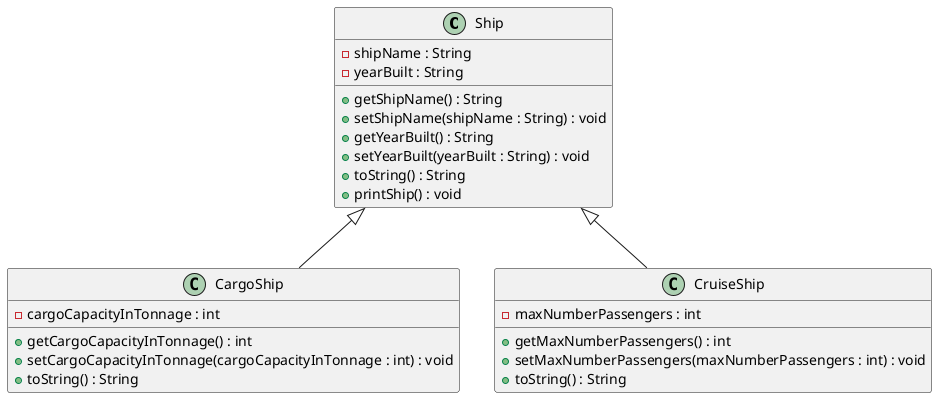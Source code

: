 @startuml

class Ship {
    - shipName : String
    - yearBuilt : String
    + getShipName() : String
    + setShipName(shipName : String) : void
    + getYearBuilt() : String
    + setYearBuilt(yearBuilt : String) : void
    + toString() : String
    + printShip() : void
}

class CargoShip {
    - cargoCapacityInTonnage : int
    + getCargoCapacityInTonnage() : int
    + setCargoCapacityInTonnage(cargoCapacityInTonnage : int) : void
    + toString() : String
}

class CruiseShip {
    - maxNumberPassengers : int
    + getMaxNumberPassengers() : int
    + setMaxNumberPassengers(maxNumberPassengers : int) : void
    + toString() : String
}

Ship <|-- CargoShip
Ship <|-- CruiseShip

@enduml
